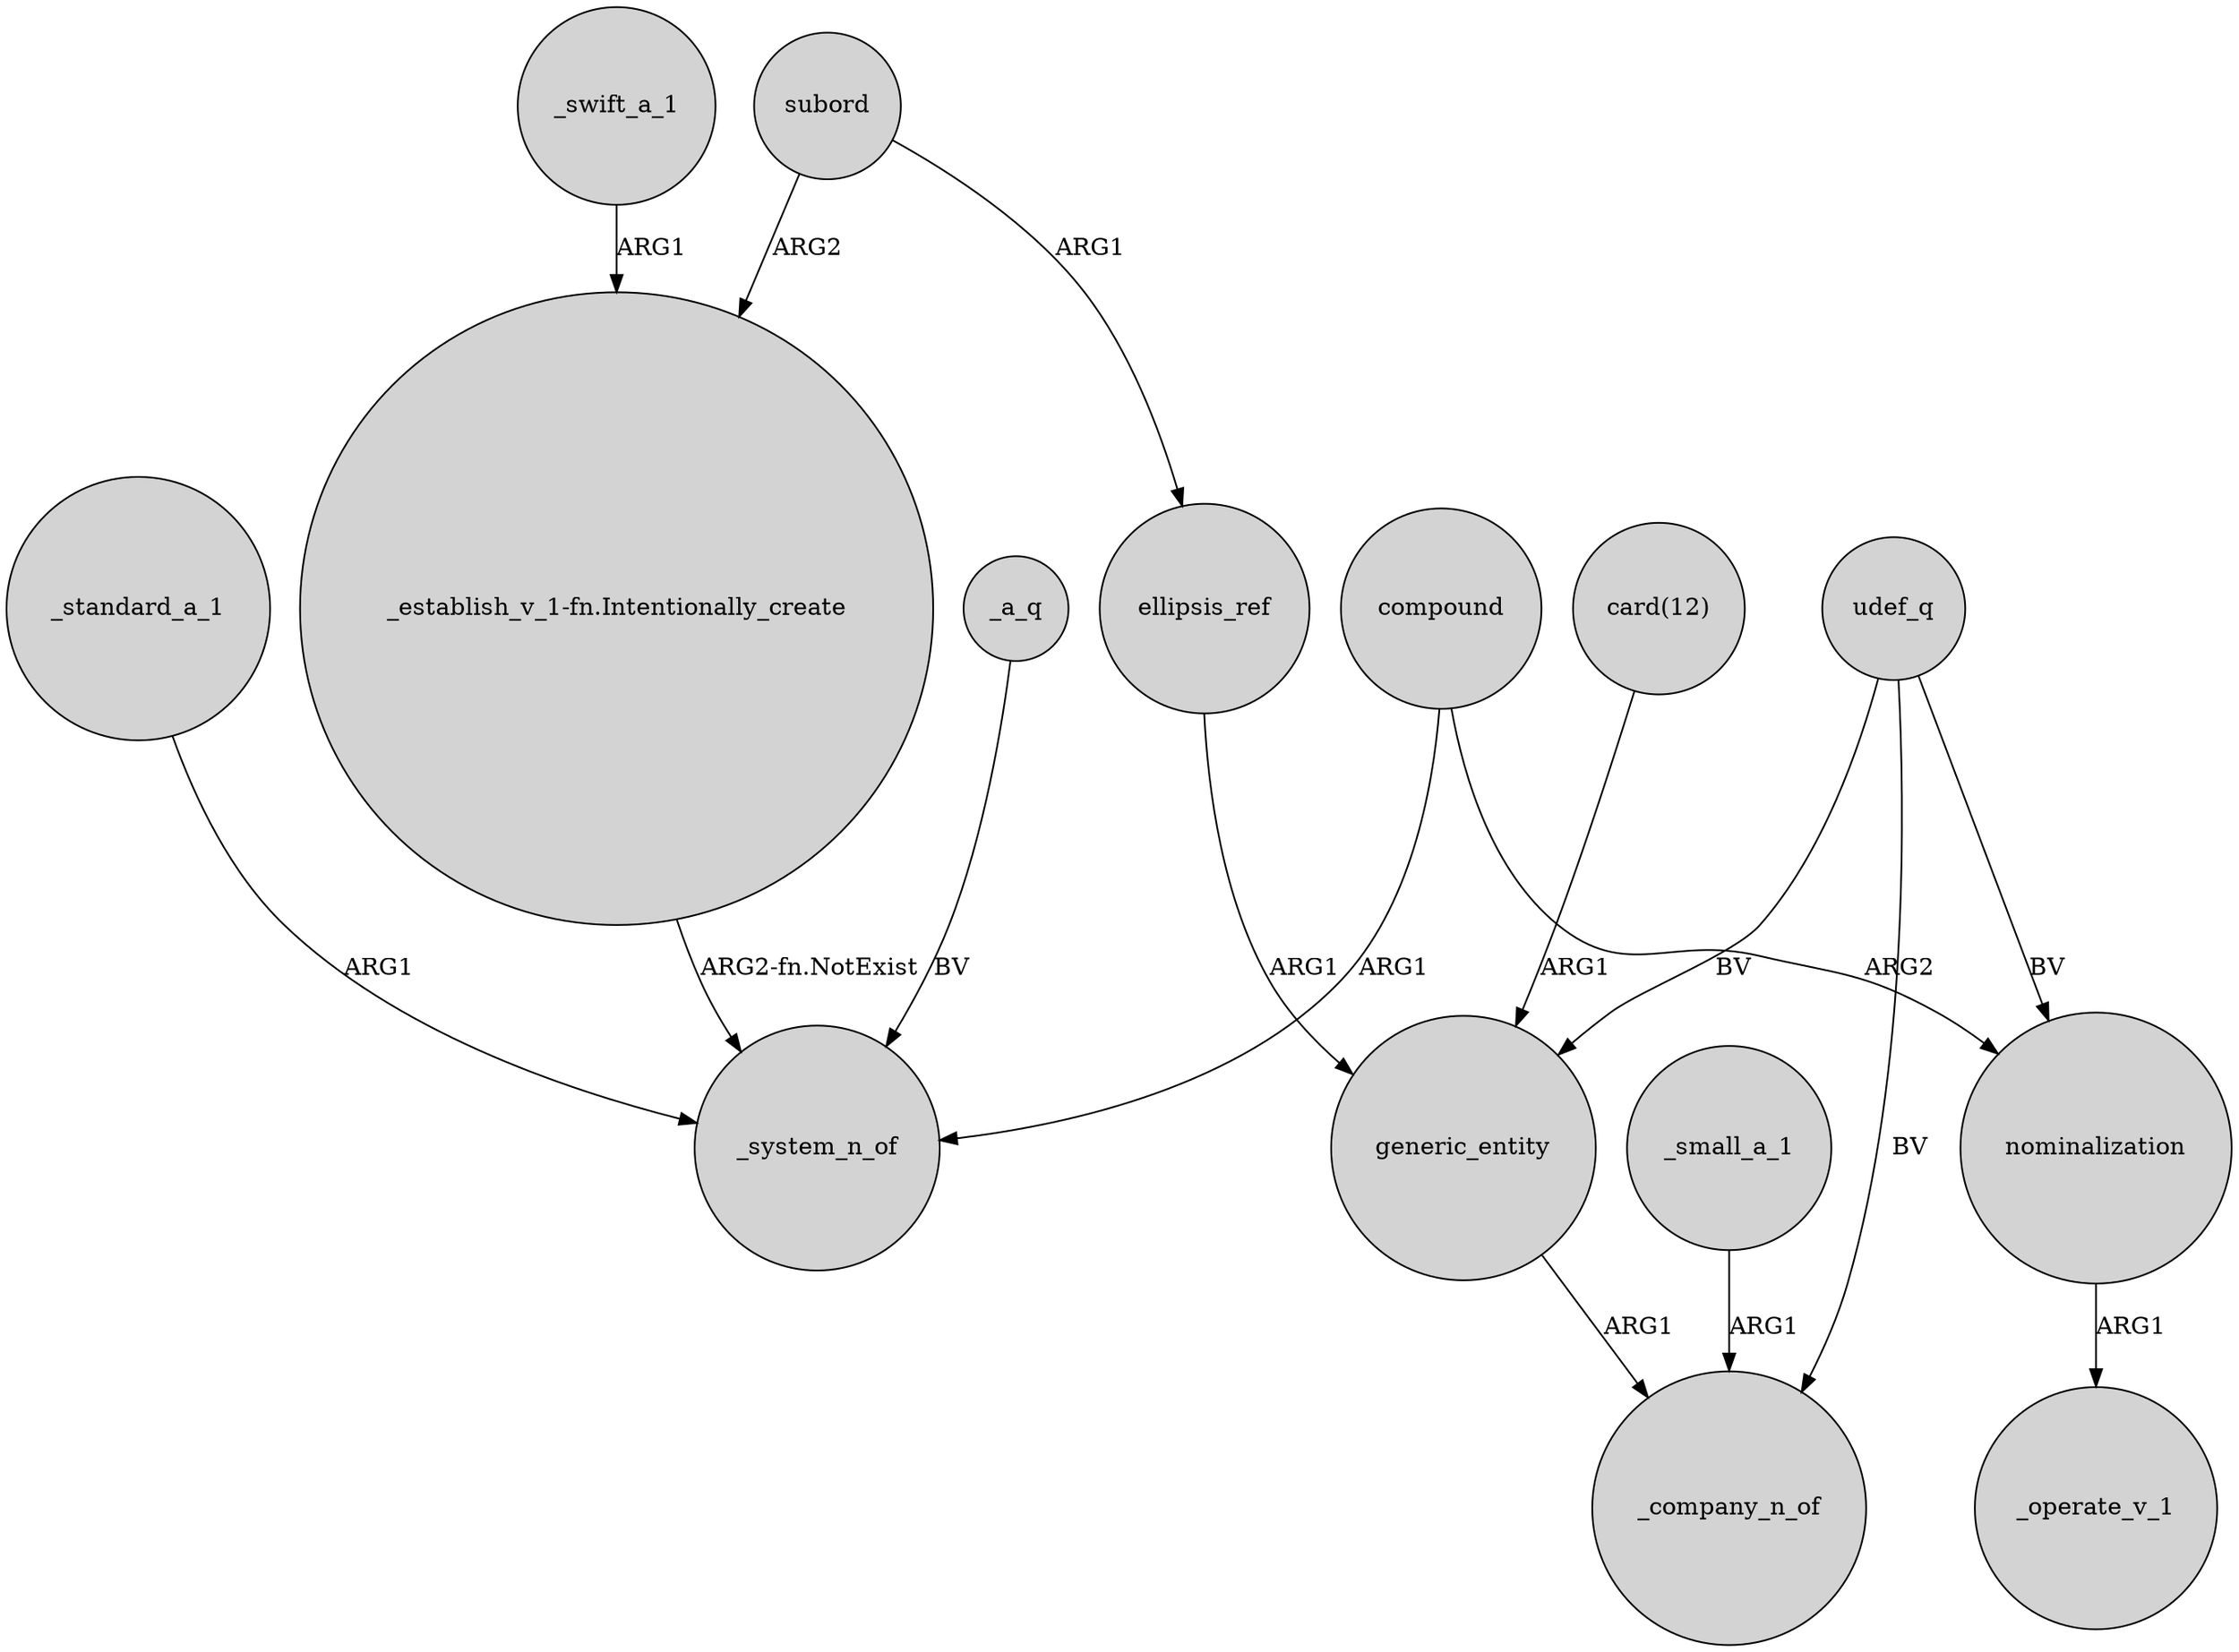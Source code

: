 digraph {
	node [shape=circle style=filled]
	_a_q -> _system_n_of [label=BV]
	_standard_a_1 -> _system_n_of [label=ARG1]
	subord -> "_establish_v_1-fn.Intentionally_create" [label=ARG2]
	_swift_a_1 -> "_establish_v_1-fn.Intentionally_create" [label=ARG1]
	_small_a_1 -> _company_n_of [label=ARG1]
	subord -> ellipsis_ref [label=ARG1]
	compound -> nominalization [label=ARG2]
	generic_entity -> _company_n_of [label=ARG1]
	udef_q -> generic_entity [label=BV]
	"_establish_v_1-fn.Intentionally_create" -> _system_n_of [label="ARG2-fn.NotExist"]
	nominalization -> _operate_v_1 [label=ARG1]
	udef_q -> _company_n_of [label=BV]
	ellipsis_ref -> generic_entity [label=ARG1]
	compound -> _system_n_of [label=ARG1]
	udef_q -> nominalization [label=BV]
	"card(12)" -> generic_entity [label=ARG1]
}
